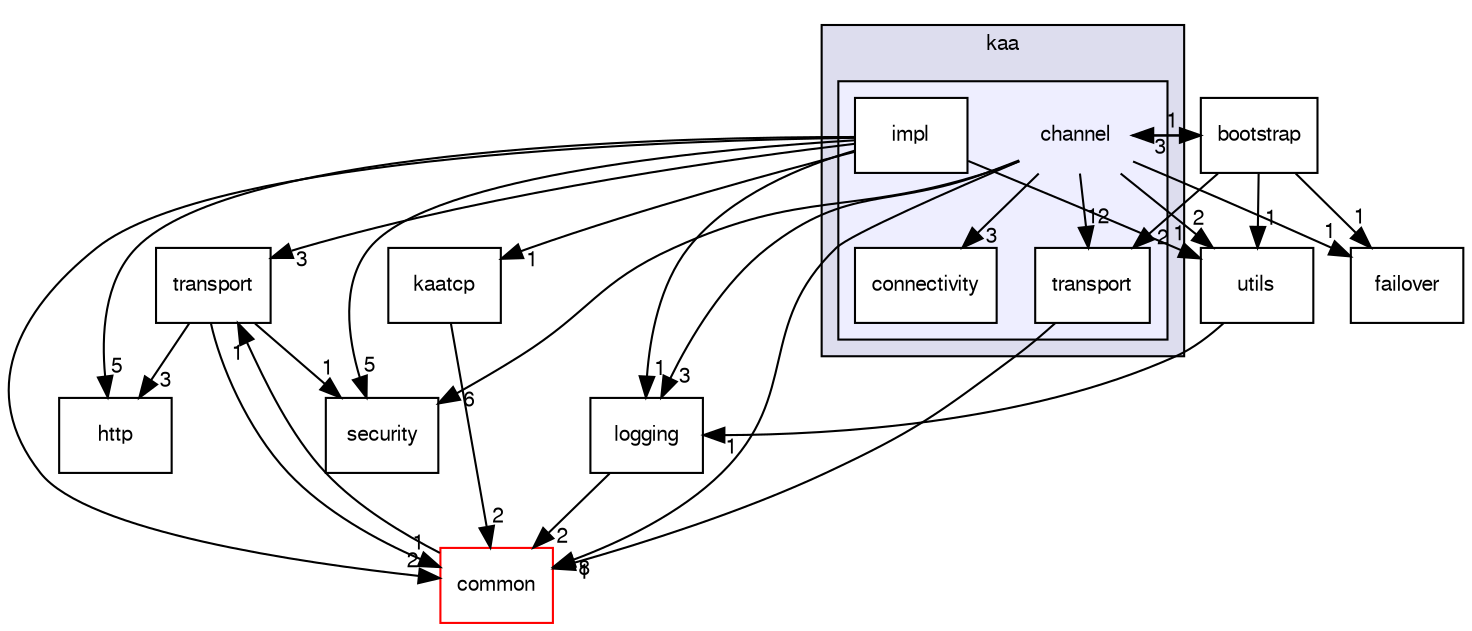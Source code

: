 digraph "/var/lib/jenkins/workspace/kaa_stable/client/client-multi/client-cpp/kaa/channel" {
  bgcolor=transparent;
  compound=true
  node [ fontsize="10", fontname="FreeSans"];
  edge [ labelfontsize="10", labelfontname="FreeSans"];
  subgraph clusterdir_83f90e4da98ad448748a0c1293854263 {
    graph [ bgcolor="#ddddee", pencolor="black", label="kaa" fontname="FreeSans", fontsize="10", URL="dir_83f90e4da98ad448748a0c1293854263.html"]
  subgraph clusterdir_e0d3c5e08d2a34b96d39e895ad0bbab8 {
    graph [ bgcolor="#eeeeff", pencolor="black", label="" URL="dir_e0d3c5e08d2a34b96d39e895ad0bbab8.html"];
    dir_e0d3c5e08d2a34b96d39e895ad0bbab8 [shape=plaintext label="channel"];
    dir_3ff2ca4e50a8e503e36aefa7c4ab7733 [shape=box label="connectivity" color="black" fillcolor="white" style="filled" URL="dir_3ff2ca4e50a8e503e36aefa7c4ab7733.html"];
    dir_db69d477680a27f54447d1c8bac6375c [shape=box label="impl" color="black" fillcolor="white" style="filled" URL="dir_db69d477680a27f54447d1c8bac6375c.html"];
    dir_add13a7dc093cfcd048dd4af486dc018 [shape=box label="transport" color="black" fillcolor="white" style="filled" URL="dir_add13a7dc093cfcd048dd4af486dc018.html"];
  }
  }
  dir_9778d4bf6183422a66b3de3497a3ecbf [shape=box label="security" URL="dir_9778d4bf6183422a66b3de3497a3ecbf.html"];
  dir_3df7e76c44d941fae8903687d8eead5b [shape=box label="logging" URL="dir_3df7e76c44d941fae8903687d8eead5b.html"];
  dir_1ce304b01336447395af3637d7d1b29f [shape=box label="common" color="red" URL="dir_1ce304b01336447395af3637d7d1b29f.html"];
  dir_ca18eb745051c7269b315ff016123919 [shape=box label="utils" URL="dir_ca18eb745051c7269b315ff016123919.html"];
  dir_0f74aed913855a8ac373e87458ac2ffb [shape=box label="http" URL="dir_0f74aed913855a8ac373e87458ac2ffb.html"];
  dir_9859074c69d47fa78b6e468178f1601b [shape=box label="transport" URL="dir_9859074c69d47fa78b6e468178f1601b.html"];
  dir_b64824f2cc76cb71aef59814b058e51a [shape=box label="failover" URL="dir_b64824f2cc76cb71aef59814b058e51a.html"];
  dir_18be0b2d964b07d50860ab78d502bbbf [shape=box label="bootstrap" URL="dir_18be0b2d964b07d50860ab78d502bbbf.html"];
  dir_dde3a508c72b038fc5a353259d77a8e9 [shape=box label="kaatcp" URL="dir_dde3a508c72b038fc5a353259d77a8e9.html"];
  dir_3df7e76c44d941fae8903687d8eead5b->dir_1ce304b01336447395af3637d7d1b29f [headlabel="2", labeldistance=1.5 headhref="dir_000025_000014.html"];
  dir_1ce304b01336447395af3637d7d1b29f->dir_9859074c69d47fa78b6e468178f1601b [headlabel="1", labeldistance=1.5 headhref="dir_000014_000031.html"];
  dir_db69d477680a27f54447d1c8bac6375c->dir_9778d4bf6183422a66b3de3497a3ecbf [headlabel="5", labeldistance=1.5 headhref="dir_000012_000029.html"];
  dir_db69d477680a27f54447d1c8bac6375c->dir_3df7e76c44d941fae8903687d8eead5b [headlabel="1", labeldistance=1.5 headhref="dir_000012_000025.html"];
  dir_db69d477680a27f54447d1c8bac6375c->dir_1ce304b01336447395af3637d7d1b29f [headlabel="2", labeldistance=1.5 headhref="dir_000012_000014.html"];
  dir_db69d477680a27f54447d1c8bac6375c->dir_ca18eb745051c7269b315ff016123919 [headlabel="1", labeldistance=1.5 headhref="dir_000012_000032.html"];
  dir_db69d477680a27f54447d1c8bac6375c->dir_0f74aed913855a8ac373e87458ac2ffb [headlabel="5", labeldistance=1.5 headhref="dir_000012_000022.html"];
  dir_db69d477680a27f54447d1c8bac6375c->dir_9859074c69d47fa78b6e468178f1601b [headlabel="3", labeldistance=1.5 headhref="dir_000012_000031.html"];
  dir_db69d477680a27f54447d1c8bac6375c->dir_dde3a508c72b038fc5a353259d77a8e9 [headlabel="1", labeldistance=1.5 headhref="dir_000012_000023.html"];
  dir_ca18eb745051c7269b315ff016123919->dir_3df7e76c44d941fae8903687d8eead5b [headlabel="1", labeldistance=1.5 headhref="dir_000032_000025.html"];
  dir_add13a7dc093cfcd048dd4af486dc018->dir_1ce304b01336447395af3637d7d1b29f [headlabel="1", labeldistance=1.5 headhref="dir_000013_000014.html"];
  dir_9859074c69d47fa78b6e468178f1601b->dir_9778d4bf6183422a66b3de3497a3ecbf [headlabel="1", labeldistance=1.5 headhref="dir_000031_000029.html"];
  dir_9859074c69d47fa78b6e468178f1601b->dir_1ce304b01336447395af3637d7d1b29f [headlabel="1", labeldistance=1.5 headhref="dir_000031_000014.html"];
  dir_9859074c69d47fa78b6e468178f1601b->dir_0f74aed913855a8ac373e87458ac2ffb [headlabel="3", labeldistance=1.5 headhref="dir_000031_000022.html"];
  dir_e0d3c5e08d2a34b96d39e895ad0bbab8->dir_9778d4bf6183422a66b3de3497a3ecbf [headlabel="6", labeldistance=1.5 headhref="dir_000010_000029.html"];
  dir_e0d3c5e08d2a34b96d39e895ad0bbab8->dir_3df7e76c44d941fae8903687d8eead5b [headlabel="3", labeldistance=1.5 headhref="dir_000010_000025.html"];
  dir_e0d3c5e08d2a34b96d39e895ad0bbab8->dir_1ce304b01336447395af3637d7d1b29f [headlabel="8", labeldistance=1.5 headhref="dir_000010_000014.html"];
  dir_e0d3c5e08d2a34b96d39e895ad0bbab8->dir_ca18eb745051c7269b315ff016123919 [headlabel="2", labeldistance=1.5 headhref="dir_000010_000032.html"];
  dir_e0d3c5e08d2a34b96d39e895ad0bbab8->dir_add13a7dc093cfcd048dd4af486dc018 [headlabel="12", labeldistance=1.5 headhref="dir_000010_000013.html"];
  dir_e0d3c5e08d2a34b96d39e895ad0bbab8->dir_3ff2ca4e50a8e503e36aefa7c4ab7733 [headlabel="3", labeldistance=1.5 headhref="dir_000010_000011.html"];
  dir_e0d3c5e08d2a34b96d39e895ad0bbab8->dir_b64824f2cc76cb71aef59814b058e51a [headlabel="1", labeldistance=1.5 headhref="dir_000010_000021.html"];
  dir_e0d3c5e08d2a34b96d39e895ad0bbab8->dir_18be0b2d964b07d50860ab78d502bbbf [headlabel="1", labeldistance=1.5 headhref="dir_000010_000009.html"];
  dir_18be0b2d964b07d50860ab78d502bbbf->dir_ca18eb745051c7269b315ff016123919 [headlabel="1", labeldistance=1.5 headhref="dir_000009_000032.html"];
  dir_18be0b2d964b07d50860ab78d502bbbf->dir_add13a7dc093cfcd048dd4af486dc018 [headlabel="2", labeldistance=1.5 headhref="dir_000009_000013.html"];
  dir_18be0b2d964b07d50860ab78d502bbbf->dir_b64824f2cc76cb71aef59814b058e51a [headlabel="1", labeldistance=1.5 headhref="dir_000009_000021.html"];
  dir_18be0b2d964b07d50860ab78d502bbbf->dir_e0d3c5e08d2a34b96d39e895ad0bbab8 [headlabel="3", labeldistance=1.5 headhref="dir_000009_000010.html"];
  dir_dde3a508c72b038fc5a353259d77a8e9->dir_1ce304b01336447395af3637d7d1b29f [headlabel="2", labeldistance=1.5 headhref="dir_000023_000014.html"];
}
